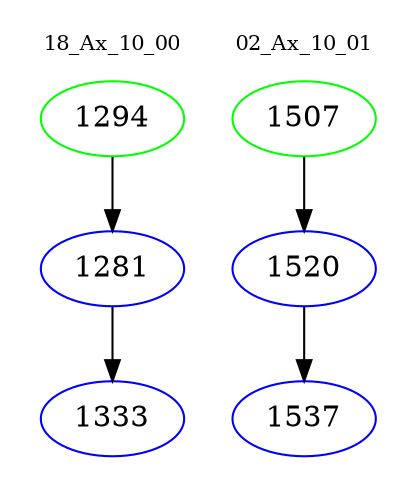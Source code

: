digraph{
subgraph cluster_0 {
color = white
label = "18_Ax_10_00";
fontsize=10;
T0_1294 [label="1294", color="green"]
T0_1294 -> T0_1281 [color="black"]
T0_1281 [label="1281", color="blue"]
T0_1281 -> T0_1333 [color="black"]
T0_1333 [label="1333", color="blue"]
}
subgraph cluster_1 {
color = white
label = "02_Ax_10_01";
fontsize=10;
T1_1507 [label="1507", color="green"]
T1_1507 -> T1_1520 [color="black"]
T1_1520 [label="1520", color="blue"]
T1_1520 -> T1_1537 [color="black"]
T1_1537 [label="1537", color="blue"]
}
}
